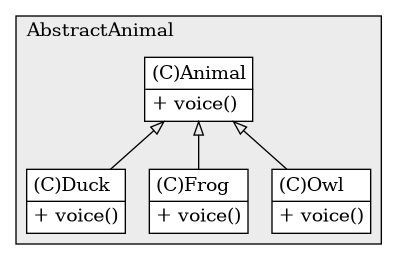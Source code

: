 @startuml

/' diagram meta data start
config=StructureConfiguration;
{
  "projectClassification": {
    "searchMode": "OpenProject", // OpenProject, AllProjects
    "includedProjects": "",
    "pathEndKeywords": "*.impl",
    "isClientPath": "",
    "isClientName": "",
    "isTestPath": "",
    "isTestName": "",
    "isMappingPath": "",
    "isMappingName": "",
    "isDataAccessPath": "",
    "isDataAccessName": "",
    "isDataStructurePath": "",
    "isDataStructureName": "",
    "isInterfaceStructuresPath": "",
    "isInterfaceStructuresName": "",
    "isEntryPointPath": "",
    "isEntryPointName": "",
    "treatFinalFieldsAsMandatory": false
  },
  "graphRestriction": {
    "classPackageExcludeFilter": "",
    "classPackageIncludeFilter": "",
    "classNameExcludeFilter": "",
    "classNameIncludeFilter": "",
    "methodNameExcludeFilter": "",
    "methodNameIncludeFilter": "",
    "removeByInheritance": "", // inheritance/annotation based filtering is done in a second step
    "removeByAnnotation": "",
    "removeByClassPackage": "", // cleanup the graph after inheritance/annotation based filtering is done
    "removeByClassName": "",
    "cutMappings": false,
    "cutEnum": true,
    "cutTests": true,
    "cutClient": true,
    "cutDataAccess": false,
    "cutInterfaceStructures": false,
    "cutDataStructures": false,
    "cutGetterAndSetter": true,
    "cutConstructors": true
  },
  "graphTraversal": {
    "forwardDepth": 6,
    "backwardDepth": 6,
    "classPackageExcludeFilter": "",
    "classPackageIncludeFilter": "",
    "classNameExcludeFilter": "",
    "classNameIncludeFilter": "",
    "methodNameExcludeFilter": "",
    "methodNameIncludeFilter": "",
    "hideMappings": false,
    "hideDataStructures": false,
    "hidePrivateMethods": true,
    "hideInterfaceCalls": true, // indirection: implementation -> interface (is hidden) -> implementation
    "onlyShowApplicationEntryPoints": false, // root node is included
    "useMethodCallsForStructureDiagram": "ForwardOnly" // ForwardOnly, BothDirections, No
  },
  "details": {
    "aggregation": "GroupByClass", // ByClass, GroupByClass, None
    "showClassGenericTypes": true,
    "showMethods": true,
    "showMethodParameterNames": true,
    "showMethodParameterTypes": true,
    "showMethodReturnType": true,
    "showPackageLevels": 2,
    "showDetailedClassStructure": true
  },
  "rootClass": "AbstractAnimal.Animal",
  "extensionCallbackMethod": "" // qualified.class.name#methodName - signature: public static String method(String)
}
diagram meta data end '/



digraph g {
    rankdir="TB"
    splines=polyline
    

'nodes 
subgraph cluster_605754590 { 
   	label=AbstractAnimal
	labeljust=l
	fillcolor="#ececec"
	style=filled
   
   Animal605754590[
	label=<<TABLE BORDER="1" CELLBORDER="0" CELLPADDING="4" CELLSPACING="0">
<TR><TD ALIGN="LEFT" >(C)Animal</TD></TR>
<HR/>
<TR><TD ALIGN="LEFT" >+ voice()</TD></TR>
</TABLE>>
	style=filled
	margin=0
	shape=plaintext
	fillcolor="#FFFFFF"
];

Duck605754590[
	label=<<TABLE BORDER="1" CELLBORDER="0" CELLPADDING="4" CELLSPACING="0">
<TR><TD ALIGN="LEFT" >(C)Duck</TD></TR>
<HR/>
<TR><TD ALIGN="LEFT" >+ voice()</TD></TR>
</TABLE>>
	style=filled
	margin=0
	shape=plaintext
	fillcolor="#FFFFFF"
];

Frog605754590[
	label=<<TABLE BORDER="1" CELLBORDER="0" CELLPADDING="4" CELLSPACING="0">
<TR><TD ALIGN="LEFT" >(C)Frog</TD></TR>
<HR/>
<TR><TD ALIGN="LEFT" >+ voice()</TD></TR>
</TABLE>>
	style=filled
	margin=0
	shape=plaintext
	fillcolor="#FFFFFF"
];

Owl605754590[
	label=<<TABLE BORDER="1" CELLBORDER="0" CELLPADDING="4" CELLSPACING="0">
<TR><TD ALIGN="LEFT" >(C)Owl</TD></TR>
<HR/>
<TR><TD ALIGN="LEFT" >+ voice()</TD></TR>
</TABLE>>
	style=filled
	margin=0
	shape=plaintext
	fillcolor="#FFFFFF"
];
} 

'edges    
Animal605754590 -> Duck605754590[arrowhead=none, arrowtail=empty, dir=both];
Animal605754590 -> Frog605754590[arrowhead=none, arrowtail=empty, dir=both];
Animal605754590 -> Owl605754590[arrowhead=none, arrowtail=empty, dir=both];
    
}
@enduml